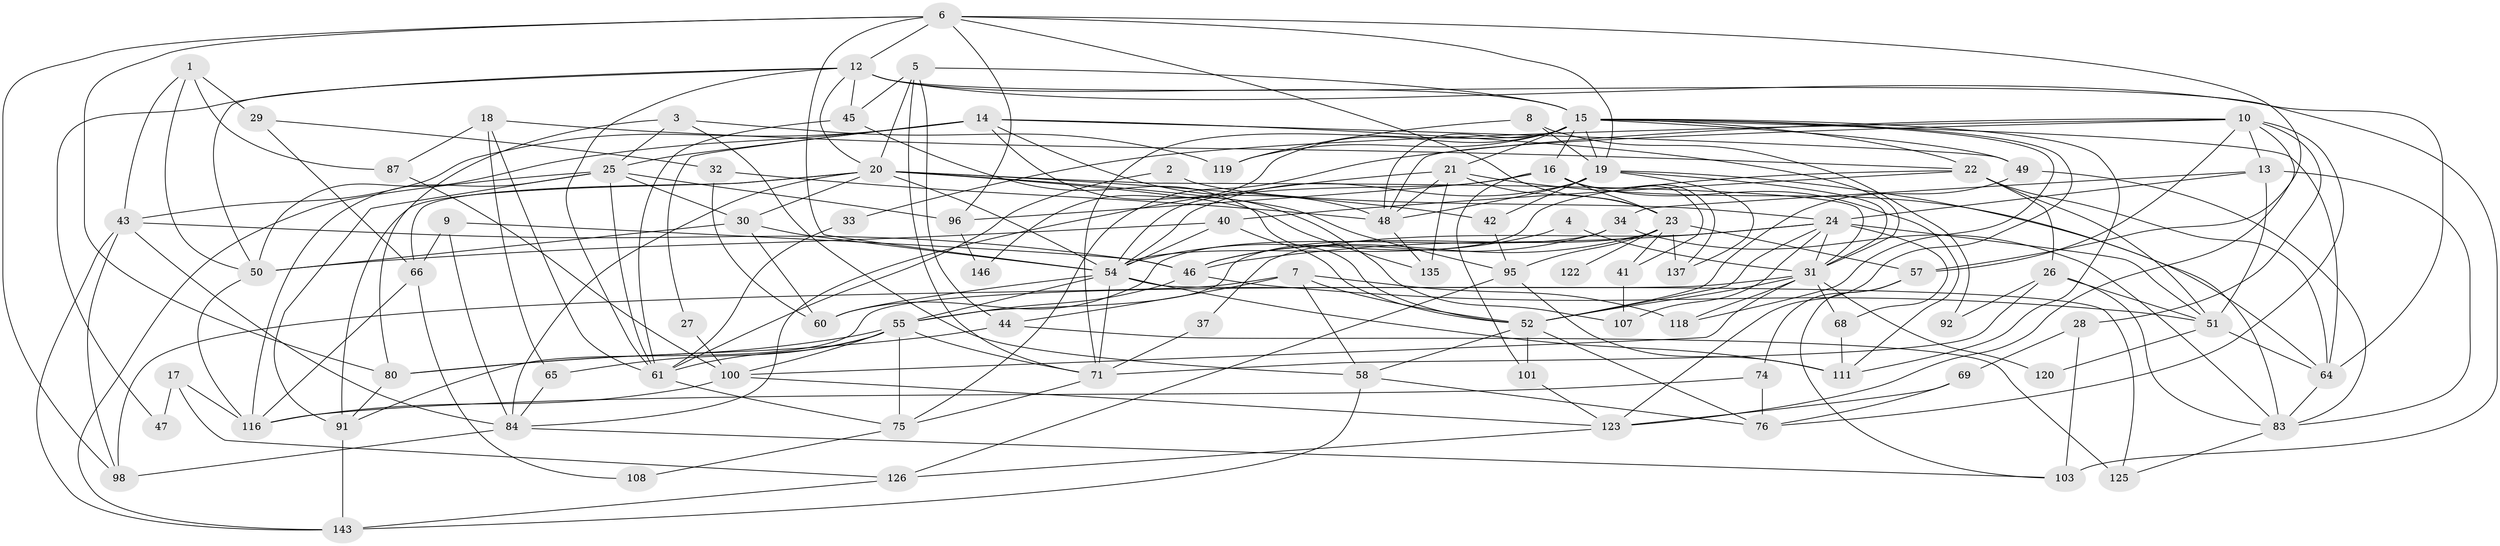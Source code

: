 // original degree distribution, {4: 0.2080536912751678, 2: 0.1610738255033557, 5: 0.2214765100671141, 3: 0.26174496644295303, 7: 0.040268456375838924, 6: 0.09395973154362416, 8: 0.013422818791946308}
// Generated by graph-tools (version 1.1) at 2025/18/03/04/25 18:18:40]
// undirected, 89 vertices, 226 edges
graph export_dot {
graph [start="1"]
  node [color=gray90,style=filled];
  1;
  2;
  3 [super="+140"];
  4;
  5;
  6 [super="+134"];
  7 [super="+139+59"];
  8;
  9;
  10 [super="+11"];
  12 [super="+86"];
  13 [super="+121+114"];
  14 [super="+145+39"];
  15 [super="+147+130+62+113"];
  16 [super="+36+99"];
  17;
  18;
  19 [super="+109"];
  20 [super="+38+133"];
  21 [super="+149"];
  22 [super="+127"];
  23 [super="+117"];
  24 [super="+35+56"];
  25 [super="+90"];
  26;
  27;
  28;
  29;
  30;
  31 [super="+73+102"];
  32;
  33;
  34;
  37;
  40;
  41;
  42;
  43 [super="+70"];
  44 [super="+63"];
  45 [super="+85"];
  46 [super="+129"];
  47;
  48 [super="+67"];
  49 [super="+72"];
  50 [super="+78"];
  51 [super="+131"];
  52 [super="+53"];
  54 [super="+81+79+132+89"];
  55 [super="+97"];
  57 [super="+82"];
  58;
  60;
  61 [super="+105"];
  64 [super="+106"];
  65;
  66 [super="+77"];
  68;
  69;
  71 [super="+124"];
  74;
  75;
  76;
  80;
  83 [super="+88+136"];
  84 [super="+110"];
  87;
  91;
  92;
  95 [super="+115"];
  96;
  98;
  100 [super="+112"];
  101;
  103 [super="+141"];
  107;
  108;
  111;
  116;
  118;
  119;
  120;
  122;
  123;
  125;
  126;
  135;
  137;
  143;
  146;
  1 -- 87;
  1 -- 43;
  1 -- 29;
  1 -- 50;
  2 -- 24;
  2 -- 61;
  3 -- 80;
  3 -- 58;
  3 -- 119;
  3 -- 25;
  4 -- 31;
  4 -- 54;
  5 -- 20;
  5 -- 44;
  5 -- 15;
  5 -- 45;
  5 -- 71;
  6 -- 98;
  6 -- 57;
  6 -- 96;
  6 -- 23;
  6 -- 80;
  6 -- 19;
  6 -- 54;
  6 -- 12;
  7 -- 52;
  7 -- 118;
  7 -- 58;
  7 -- 44;
  7 -- 98;
  8 -- 19;
  8 -- 119;
  8 -- 92;
  9 -- 66;
  9 -- 84;
  9 -- 46;
  10 -- 123;
  10 -- 28;
  10 -- 75;
  10 -- 48;
  10 -- 33;
  10 -- 57;
  10 -- 76;
  10 -- 13;
  12 -- 45;
  12 -- 47;
  12 -- 50;
  12 -- 103 [weight=2];
  12 -- 61;
  12 -- 15;
  12 -- 64;
  12 -- 20;
  13 -- 51;
  13 -- 34;
  13 -- 83;
  13 -- 24;
  14 -- 27;
  14 -- 49;
  14 -- 107;
  14 -- 31;
  14 -- 43;
  14 -- 48;
  14 -- 50;
  14 -- 25;
  15 -- 123;
  15 -- 64;
  15 -- 48;
  15 -- 16;
  15 -- 146;
  15 -- 19 [weight=2];
  15 -- 111;
  15 -- 21 [weight=2];
  15 -- 118;
  15 -- 49;
  15 -- 22;
  15 -- 119;
  15 -- 71;
  16 -- 96;
  16 -- 137;
  16 -- 23;
  16 -- 54;
  16 -- 111;
  16 -- 41;
  16 -- 101;
  17 -- 126;
  17 -- 116;
  17 -- 47;
  18 -- 65;
  18 -- 61;
  18 -- 87;
  18 -- 22;
  19 -- 42;
  19 -- 137;
  19 -- 31;
  19 -- 54;
  19 -- 83;
  19 -- 48;
  20 -- 30;
  20 -- 66;
  20 -- 135;
  20 -- 42;
  20 -- 91;
  20 -- 95;
  20 -- 54;
  20 -- 84;
  20 -- 31;
  21 -- 64;
  21 -- 23;
  21 -- 135;
  21 -- 84;
  21 -- 48;
  22 -- 26;
  22 -- 51;
  22 -- 64;
  22 -- 40;
  22 -- 54;
  23 -- 46;
  23 -- 122 [weight=2];
  23 -- 137;
  23 -- 41;
  23 -- 95;
  23 -- 57;
  23 -- 55;
  24 -- 52;
  24 -- 51 [weight=2];
  24 -- 68;
  24 -- 37;
  24 -- 46;
  24 -- 31;
  24 -- 107;
  25 -- 143;
  25 -- 61;
  25 -- 96;
  25 -- 116;
  25 -- 91;
  25 -- 30;
  26 -- 71;
  26 -- 51;
  26 -- 83;
  26 -- 92;
  27 -- 100;
  28 -- 69;
  28 -- 103;
  29 -- 32;
  29 -- 66;
  30 -- 60;
  30 -- 50;
  30 -- 54;
  31 -- 91;
  31 -- 100;
  31 -- 118;
  31 -- 68;
  31 -- 120;
  31 -- 52;
  32 -- 60;
  32 -- 48;
  33 -- 61;
  34 -- 83;
  34 -- 60;
  34 -- 46;
  37 -- 71;
  40 -- 52;
  40 -- 50;
  40 -- 54;
  41 -- 107;
  42 -- 95;
  43 -- 143;
  43 -- 46;
  43 -- 98;
  43 -- 84;
  44 -- 80;
  44 -- 125;
  45 -- 61;
  45 -- 52;
  46 -- 55;
  46 -- 51;
  48 -- 135;
  49 -- 83;
  49 -- 52;
  50 -- 116;
  51 -- 120;
  51 -- 64;
  52 -- 76;
  52 -- 101;
  52 -- 58;
  54 -- 71 [weight=2];
  54 -- 125;
  54 -- 60;
  54 -- 55;
  54 -- 111;
  55 -- 65;
  55 -- 100;
  55 -- 75;
  55 -- 80;
  55 -- 61;
  55 -- 71;
  57 -- 74;
  57 -- 103;
  58 -- 76;
  58 -- 143;
  61 -- 75;
  64 -- 83;
  65 -- 84;
  66 -- 116;
  66 -- 108;
  68 -- 111;
  69 -- 123;
  69 -- 76;
  71 -- 75;
  74 -- 76;
  74 -- 116;
  75 -- 108;
  80 -- 91;
  83 -- 125;
  84 -- 98;
  84 -- 103;
  87 -- 100;
  91 -- 143;
  95 -- 126;
  95 -- 111;
  96 -- 146;
  100 -- 123;
  100 -- 116;
  101 -- 123;
  123 -- 126;
  126 -- 143;
}
